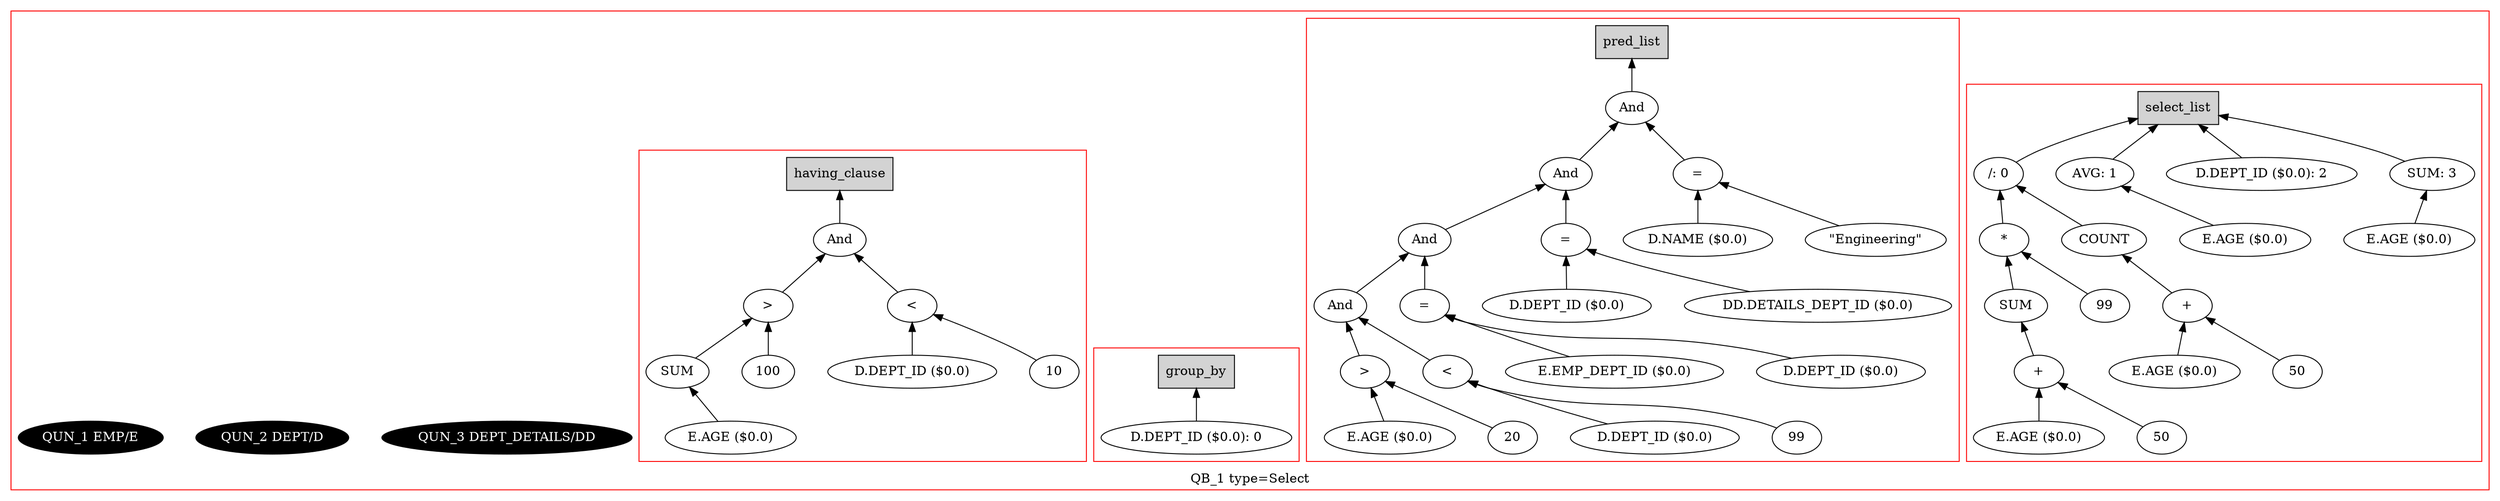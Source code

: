 digraph example1 {
    rankdir=BT;
    nodesep=0.5;
    ordering="in";
  subgraph cluster_QB_1 {
    "QB_1_selectlist"[label="select_list",shape=box,style=filled];
    color = "red"
  subgraph cluster_select_listQB_1 {
    exprnode11v1[label="/: 0"];
    exprnode6v1 -> exprnode11v1;
    exprnode6v1[label="*"];
    exprnode4v1 -> exprnode6v1;
    exprnode4v1[label="SUM"];
    exprnode3v1 -> exprnode4v1;
    exprnode3v1[label="+"];
    exprnode1v1 -> exprnode3v1;
    exprnode1v1[label="E.AGE ($0.0)"];
    exprnode2v1 -> exprnode3v1;
    exprnode2v1[label="50"];
    exprnode5v1 -> exprnode6v1;
    exprnode5v1[label="99"];
    exprnode10v1 -> exprnode11v1;
    exprnode10v1[label="COUNT"];
    exprnode9v1 -> exprnode10v1;
    exprnode9v1[label="+"];
    exprnode7v1 -> exprnode9v1;
    exprnode7v1[label="E.AGE ($0.0)"];
    exprnode8v1 -> exprnode9v1;
    exprnode8v1[label="50"];
    exprnode11v1 -> "QB_1_selectlist";
    exprnode13v1[label="AVG: 1"];
    exprnode12v1 -> exprnode13v1;
    exprnode12v1[label="E.AGE ($0.0)"];
    exprnode13v1 -> "QB_1_selectlist";
    exprnode14v1[label="D.DEPT_ID ($0.0): 2"];
    exprnode14v1 -> "QB_1_selectlist";
    exprnode16v1[label="SUM: 3"];
    exprnode15v1 -> exprnode16v1;
    exprnode15v1[label="E.AGE ($0.0)"];
    exprnode16v1 -> "QB_1_selectlist";
}
    "QUN_3"[label="QUN_3 DEPT_DETAILS/DD", fillcolor=black, fontcolor=white, style=filled]
    "QUN_2"[label="QUN_2 DEPT/D", fillcolor=black, fontcolor=white, style=filled]
    "QUN_1"[label="QUN_1 EMP/E", fillcolor=black, fontcolor=white, style=filled]
  subgraph cluster_pred_listQB_1 {
    exprnode35v1[label="And"];
    exprnode31v1 -> exprnode35v1;
    exprnode31v1[label="And"];
    exprnode27v1 -> exprnode31v1;
    exprnode27v1[label="And"];
    exprnode23v1 -> exprnode27v1;
    exprnode23v1[label="And"];
    exprnode19v1 -> exprnode23v1;
    exprnode19v1[label=">"];
    exprnode17v1 -> exprnode19v1;
    exprnode17v1[label="E.AGE ($0.0)"];
    exprnode18v1 -> exprnode19v1;
    exprnode18v1[label="20"];
    exprnode22v1 -> exprnode23v1;
    exprnode22v1[label="<"];
    exprnode20v1 -> exprnode22v1;
    exprnode20v1[label="D.DEPT_ID ($0.0)"];
    exprnode21v1 -> exprnode22v1;
    exprnode21v1[label="99"];
    exprnode26v1 -> exprnode27v1;
    exprnode26v1[label="="];
    exprnode24v1 -> exprnode26v1;
    exprnode24v1[label="E.EMP_DEPT_ID ($0.0)"];
    exprnode25v1 -> exprnode26v1;
    exprnode25v1[label="D.DEPT_ID ($0.0)"];
    exprnode30v1 -> exprnode31v1;
    exprnode30v1[label="="];
    exprnode28v1 -> exprnode30v1;
    exprnode28v1[label="D.DEPT_ID ($0.0)"];
    exprnode29v1 -> exprnode30v1;
    exprnode29v1[label="DD.DETAILS_DEPT_ID ($0.0)"];
    exprnode34v1 -> exprnode35v1;
    exprnode34v1[label="="];
    exprnode32v1 -> exprnode34v1;
    exprnode32v1[label="D.NAME ($0.0)"];
    exprnode33v1 -> exprnode34v1;
    exprnode33v1[label="\"Engineering\""];
    exprnode35v1 -> QB_1_pred_list;
    "QB_1_pred_list"[label="pred_list",shape=box,style=filled];
}
  subgraph cluster_group_byQB_1 {
    "QB_1_group_by"[label="group_by",shape=box,style=filled];
    exprnode36v1[label="D.DEPT_ID ($0.0): 0"];
    exprnode36v1 -> "QB_1_group_by";
}
  subgraph cluster_having_clauseQB_1 {
    exprnode44v1[label="And"];
    exprnode40v1 -> exprnode44v1;
    exprnode40v1[label=">"];
    exprnode38v1 -> exprnode40v1;
    exprnode38v1[label="SUM"];
    exprnode37v1 -> exprnode38v1;
    exprnode37v1[label="E.AGE ($0.0)"];
    exprnode39v1 -> exprnode40v1;
    exprnode39v1[label="100"];
    exprnode43v1 -> exprnode44v1;
    exprnode43v1[label="<"];
    exprnode41v1 -> exprnode43v1;
    exprnode41v1[label="D.DEPT_ID ($0.0)"];
    exprnode42v1 -> exprnode43v1;
    exprnode42v1[label="10"];
    exprnode44v1 -> QB_1_having_clause;
    "QB_1_having_clause"[label="having_clause",shape=box,style=filled];
}
    label = "QB_1 type=Select";
}
}
